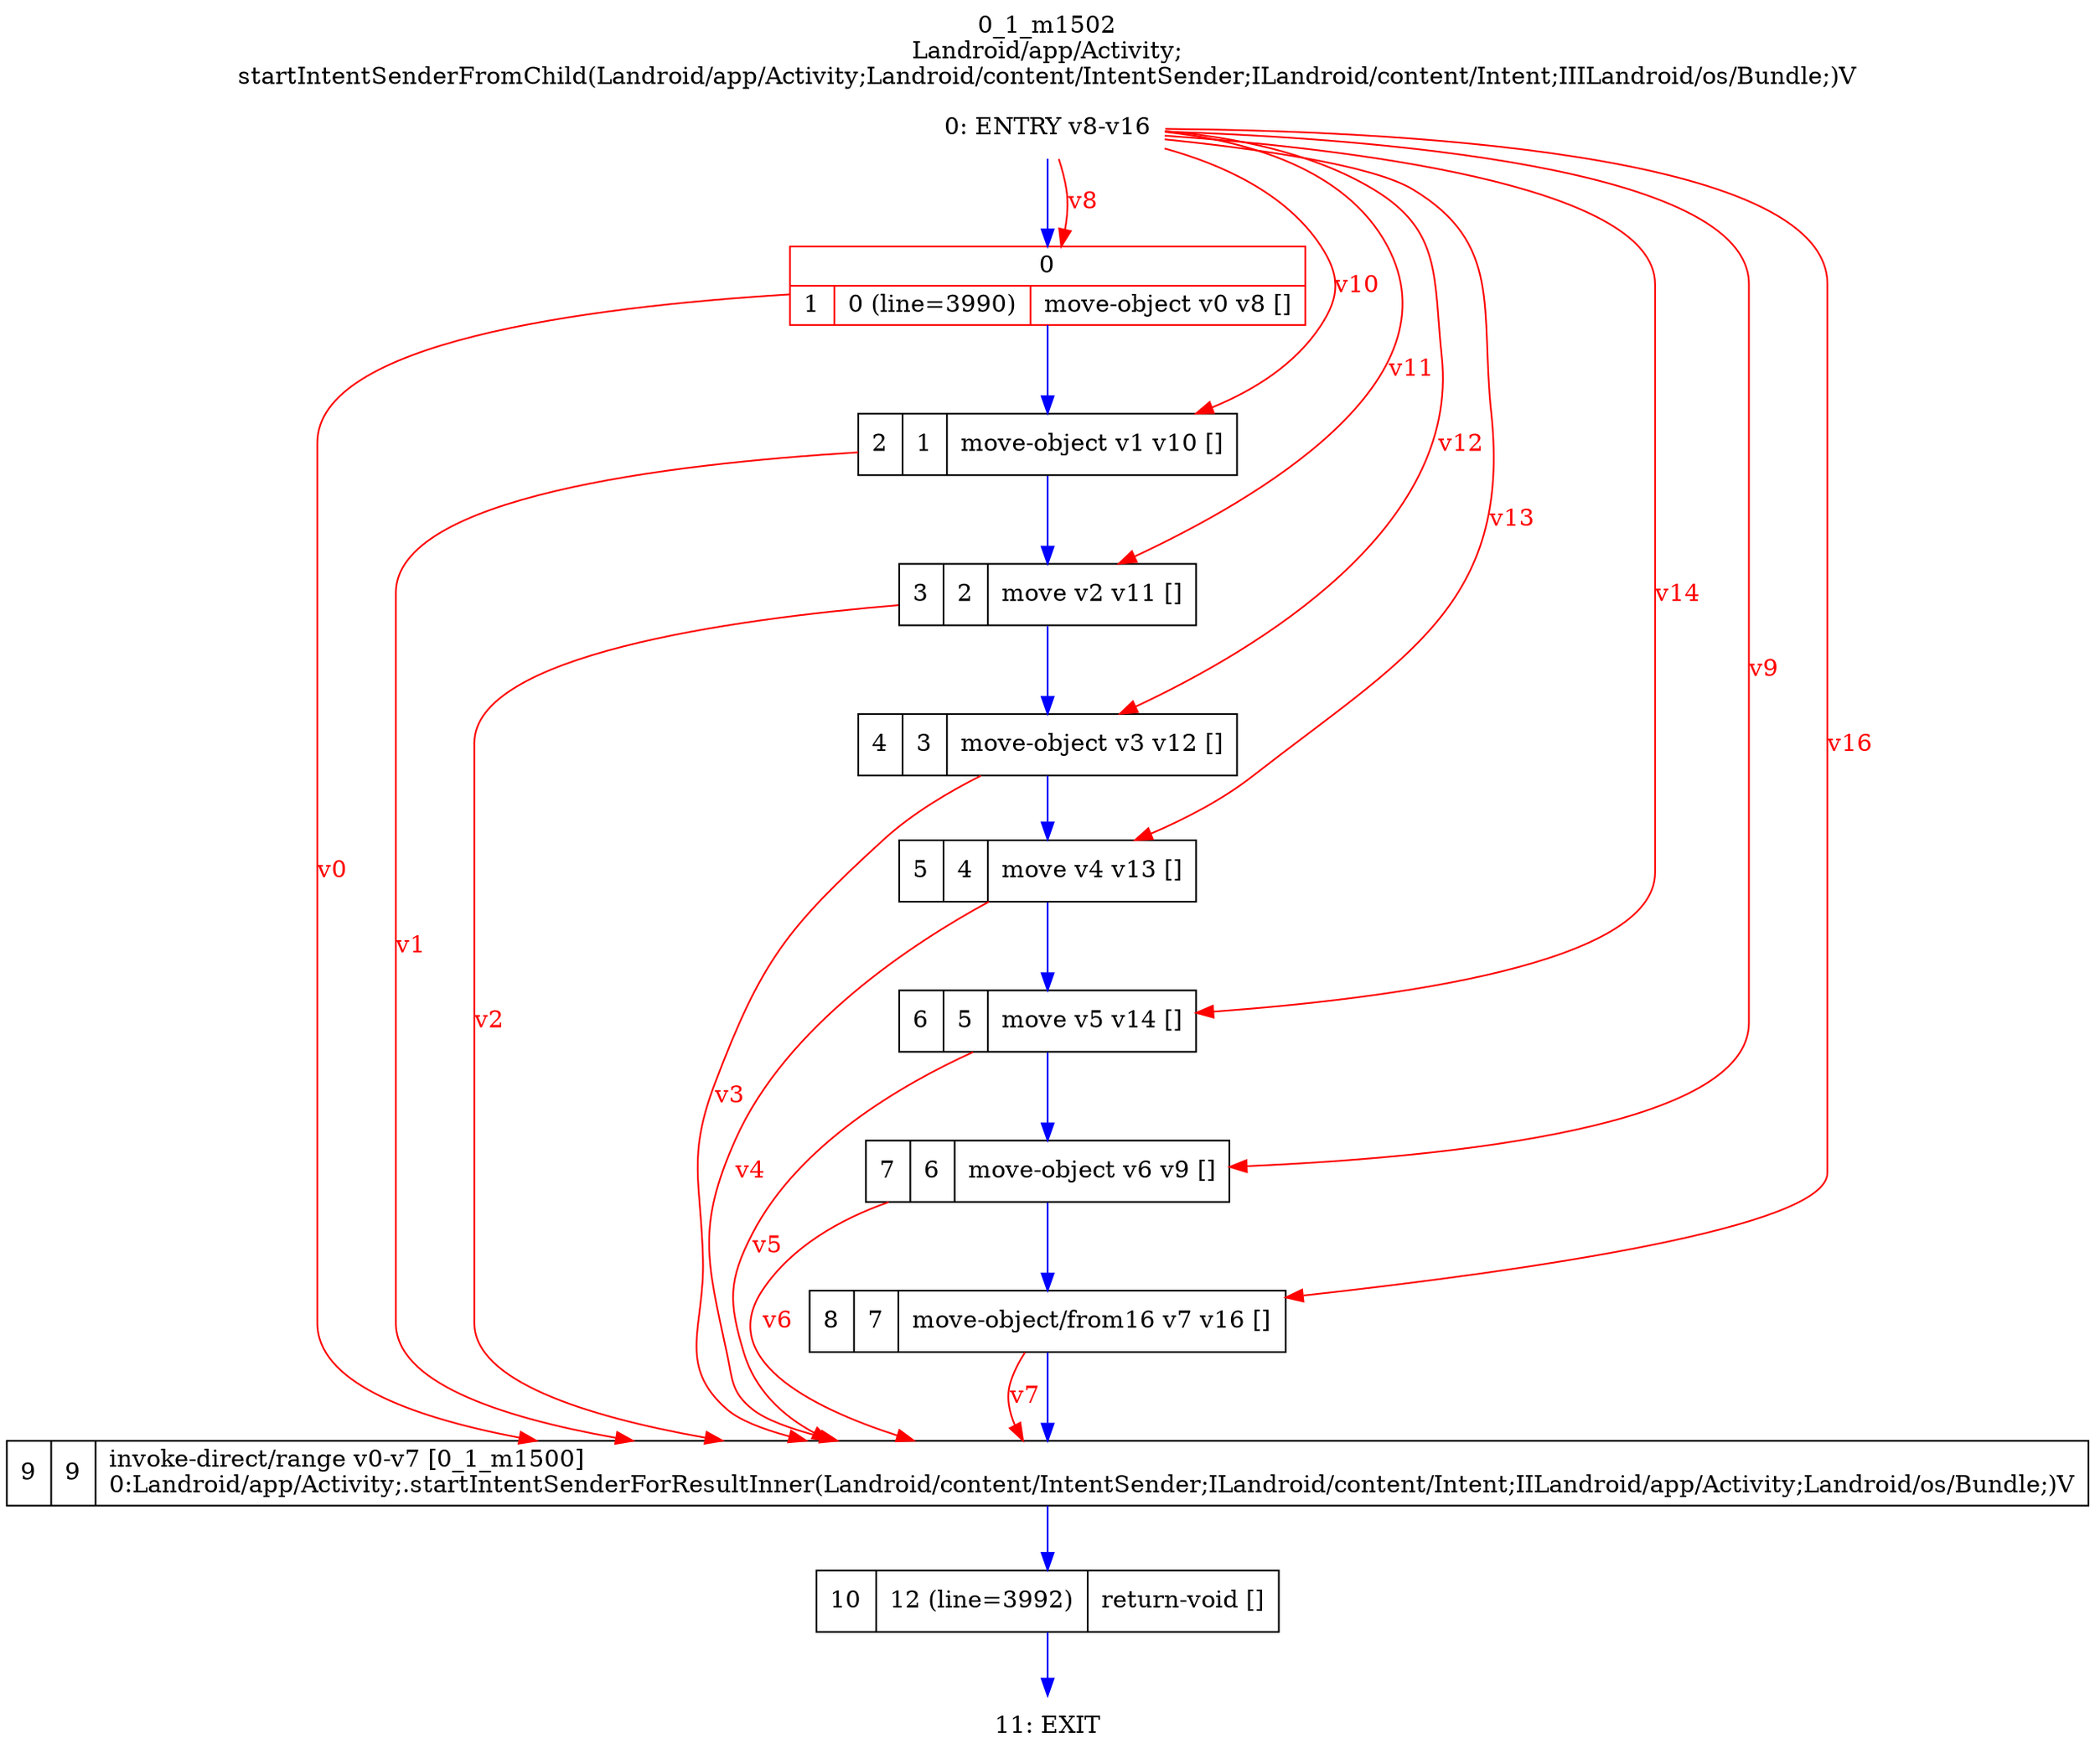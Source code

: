 digraph G {
rankdir=UD;
labelloc=t;
label="0_1_m1502\nLandroid/app/Activity;
startIntentSenderFromChild(Landroid/app/Activity;Landroid/content/IntentSender;ILandroid/content/Intent;IIILandroid/os/Bundle;)V";
0[label="0: ENTRY v8-v16",shape=plaintext];
1[label="{0|{1|0 (line=3990)|move-object v0 v8 []\l}}",shape=record, color=red];
2[label="2|1|move-object v1 v10 []\l",shape=record];
3[label="3|2|move v2 v11 []\l",shape=record];
4[label="4|3|move-object v3 v12 []\l",shape=record];
5[label="5|4|move v4 v13 []\l",shape=record];
6[label="6|5|move v5 v14 []\l",shape=record];
7[label="7|6|move-object v6 v9 []\l",shape=record];
8[label="8|7|move-object/from16 v7 v16 []\l",shape=record];
9[label="9|9|invoke-direct/range v0-v7 [0_1_m1500]\l0:Landroid/app/Activity;.startIntentSenderForResultInner(Landroid/content/IntentSender;ILandroid/content/Intent;IILandroid/app/Activity;Landroid/os/Bundle;)V\l",shape=record,URL="0_1_m1500.dot"];
10[label="10|12 (line=3992)|return-void []\l",shape=record];
11[label="11: EXIT",shape=plaintext];
0->1 [color=blue, fontcolor=blue,weight=100, taillabel=""];
1->2 [color=blue, fontcolor=blue,weight=100, taillabel=""];
2->3 [color=blue, fontcolor=blue,weight=100, taillabel=""];
3->4 [color=blue, fontcolor=blue,weight=100, taillabel=""];
4->5 [color=blue, fontcolor=blue,weight=100, taillabel=""];
5->6 [color=blue, fontcolor=blue,weight=100, taillabel=""];
6->7 [color=blue, fontcolor=blue,weight=100, taillabel=""];
7->8 [color=blue, fontcolor=blue,weight=100, taillabel=""];
8->9 [color=blue, fontcolor=blue,weight=100, taillabel=""];
9->10 [color=blue, fontcolor=blue,weight=100, taillabel=""];
10->11 [color=blue, fontcolor=blue,weight=100, taillabel=""];
0->1 [color=red, fontcolor=red, label="v8"];
0->2 [color=red, fontcolor=red, label="v10"];
0->3 [color=red, fontcolor=red, label="v11"];
0->4 [color=red, fontcolor=red, label="v12"];
0->5 [color=red, fontcolor=red, label="v13"];
0->6 [color=red, fontcolor=red, label="v14"];
0->7 [color=red, fontcolor=red, label="v9"];
0->8 [color=red, fontcolor=red, label="v16"];
1->9 [color=red, fontcolor=red, label="v0"];
2->9 [color=red, fontcolor=red, label="v1"];
3->9 [color=red, fontcolor=red, label="v2"];
4->9 [color=red, fontcolor=red, label="v3"];
5->9 [color=red, fontcolor=red, label="v4"];
6->9 [color=red, fontcolor=red, label="v5"];
7->9 [color=red, fontcolor=red, label="v6"];
8->9 [color=red, fontcolor=red, label="v7"];
}
